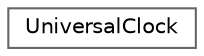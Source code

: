 digraph "Graphical Class Hierarchy"
{
 // LATEX_PDF_SIZE
  bgcolor="transparent";
  edge [fontname=Helvetica,fontsize=10,labelfontname=Helvetica,labelfontsize=10];
  node [fontname=Helvetica,fontsize=10,shape=box,height=0.2,width=0.4];
  rankdir="LR";
  Node0 [id="Node000000",label="UniversalClock",height=0.2,width=0.4,color="grey40", fillcolor="white", style="filled",URL="$class_universal_clock.html",tooltip="The UniversalClock class represents a clock used for timing in the game engine."];
}
